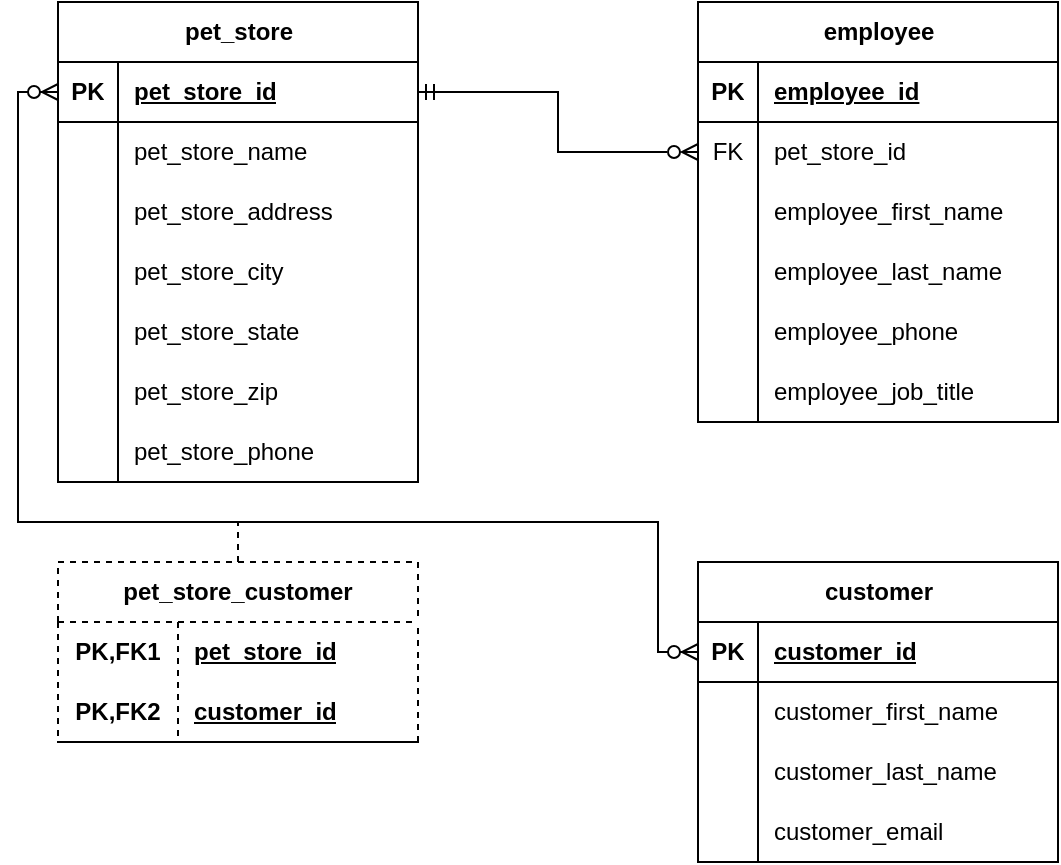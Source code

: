 <mxfile version="22.1.7" type="device">
  <diagram name="Page-1" id="fJhKy4B4WwHkt1dnFSxf">
    <mxGraphModel dx="2284" dy="758" grid="1" gridSize="10" guides="1" tooltips="1" connect="1" arrows="1" fold="1" page="1" pageScale="1" pageWidth="850" pageHeight="1100" background="none" math="0" shadow="0">
      <root>
        <mxCell id="0" />
        <mxCell id="1" parent="0" />
        <mxCell id="c17fmzjmrXh10WeL_6a_-1" value="pet_store" style="shape=table;startSize=30;container=1;collapsible=1;childLayout=tableLayout;fixedRows=1;rowLines=0;fontStyle=1;align=center;resizeLast=1;html=1;" vertex="1" parent="1">
          <mxGeometry y="120" width="180" height="240" as="geometry" />
        </mxCell>
        <mxCell id="c17fmzjmrXh10WeL_6a_-2" value="" style="shape=tableRow;horizontal=0;startSize=0;swimlaneHead=0;swimlaneBody=0;fillColor=none;collapsible=0;dropTarget=0;points=[[0,0.5],[1,0.5]];portConstraint=eastwest;top=0;left=0;right=0;bottom=1;" vertex="1" parent="c17fmzjmrXh10WeL_6a_-1">
          <mxGeometry y="30" width="180" height="30" as="geometry" />
        </mxCell>
        <mxCell id="c17fmzjmrXh10WeL_6a_-3" value="PK" style="shape=partialRectangle;connectable=0;fillColor=none;top=0;left=0;bottom=0;right=0;fontStyle=1;overflow=hidden;whiteSpace=wrap;html=1;" vertex="1" parent="c17fmzjmrXh10WeL_6a_-2">
          <mxGeometry width="30" height="30" as="geometry">
            <mxRectangle width="30" height="30" as="alternateBounds" />
          </mxGeometry>
        </mxCell>
        <mxCell id="c17fmzjmrXh10WeL_6a_-4" value="pet_store_id" style="shape=partialRectangle;connectable=0;fillColor=none;top=0;left=0;bottom=0;right=0;align=left;spacingLeft=6;fontStyle=5;overflow=hidden;whiteSpace=wrap;html=1;" vertex="1" parent="c17fmzjmrXh10WeL_6a_-2">
          <mxGeometry x="30" width="150" height="30" as="geometry">
            <mxRectangle width="150" height="30" as="alternateBounds" />
          </mxGeometry>
        </mxCell>
        <mxCell id="c17fmzjmrXh10WeL_6a_-5" value="" style="shape=tableRow;horizontal=0;startSize=0;swimlaneHead=0;swimlaneBody=0;fillColor=none;collapsible=0;dropTarget=0;points=[[0,0.5],[1,0.5]];portConstraint=eastwest;top=0;left=0;right=0;bottom=0;" vertex="1" parent="c17fmzjmrXh10WeL_6a_-1">
          <mxGeometry y="60" width="180" height="30" as="geometry" />
        </mxCell>
        <mxCell id="c17fmzjmrXh10WeL_6a_-6" value="" style="shape=partialRectangle;connectable=0;fillColor=none;top=0;left=0;bottom=0;right=0;editable=1;overflow=hidden;whiteSpace=wrap;html=1;" vertex="1" parent="c17fmzjmrXh10WeL_6a_-5">
          <mxGeometry width="30" height="30" as="geometry">
            <mxRectangle width="30" height="30" as="alternateBounds" />
          </mxGeometry>
        </mxCell>
        <mxCell id="c17fmzjmrXh10WeL_6a_-7" value="pet_store_name" style="shape=partialRectangle;connectable=0;fillColor=none;top=0;left=0;bottom=0;right=0;align=left;spacingLeft=6;overflow=hidden;whiteSpace=wrap;html=1;" vertex="1" parent="c17fmzjmrXh10WeL_6a_-5">
          <mxGeometry x="30" width="150" height="30" as="geometry">
            <mxRectangle width="150" height="30" as="alternateBounds" />
          </mxGeometry>
        </mxCell>
        <mxCell id="c17fmzjmrXh10WeL_6a_-8" value="" style="shape=tableRow;horizontal=0;startSize=0;swimlaneHead=0;swimlaneBody=0;fillColor=none;collapsible=0;dropTarget=0;points=[[0,0.5],[1,0.5]];portConstraint=eastwest;top=0;left=0;right=0;bottom=0;" vertex="1" parent="c17fmzjmrXh10WeL_6a_-1">
          <mxGeometry y="90" width="180" height="30" as="geometry" />
        </mxCell>
        <mxCell id="c17fmzjmrXh10WeL_6a_-9" value="" style="shape=partialRectangle;connectable=0;fillColor=none;top=0;left=0;bottom=0;right=0;editable=1;overflow=hidden;whiteSpace=wrap;html=1;" vertex="1" parent="c17fmzjmrXh10WeL_6a_-8">
          <mxGeometry width="30" height="30" as="geometry">
            <mxRectangle width="30" height="30" as="alternateBounds" />
          </mxGeometry>
        </mxCell>
        <mxCell id="c17fmzjmrXh10WeL_6a_-10" value="pet_store_address" style="shape=partialRectangle;connectable=0;fillColor=none;top=0;left=0;bottom=0;right=0;align=left;spacingLeft=6;overflow=hidden;whiteSpace=wrap;html=1;" vertex="1" parent="c17fmzjmrXh10WeL_6a_-8">
          <mxGeometry x="30" width="150" height="30" as="geometry">
            <mxRectangle width="150" height="30" as="alternateBounds" />
          </mxGeometry>
        </mxCell>
        <mxCell id="c17fmzjmrXh10WeL_6a_-11" value="" style="shape=tableRow;horizontal=0;startSize=0;swimlaneHead=0;swimlaneBody=0;fillColor=none;collapsible=0;dropTarget=0;points=[[0,0.5],[1,0.5]];portConstraint=eastwest;top=0;left=0;right=0;bottom=0;" vertex="1" parent="c17fmzjmrXh10WeL_6a_-1">
          <mxGeometry y="120" width="180" height="30" as="geometry" />
        </mxCell>
        <mxCell id="c17fmzjmrXh10WeL_6a_-12" value="" style="shape=partialRectangle;connectable=0;fillColor=none;top=0;left=0;bottom=0;right=0;editable=1;overflow=hidden;whiteSpace=wrap;html=1;" vertex="1" parent="c17fmzjmrXh10WeL_6a_-11">
          <mxGeometry width="30" height="30" as="geometry">
            <mxRectangle width="30" height="30" as="alternateBounds" />
          </mxGeometry>
        </mxCell>
        <mxCell id="c17fmzjmrXh10WeL_6a_-13" value="pet_store_city" style="shape=partialRectangle;connectable=0;fillColor=none;top=0;left=0;bottom=0;right=0;align=left;spacingLeft=6;overflow=hidden;whiteSpace=wrap;html=1;" vertex="1" parent="c17fmzjmrXh10WeL_6a_-11">
          <mxGeometry x="30" width="150" height="30" as="geometry">
            <mxRectangle width="150" height="30" as="alternateBounds" />
          </mxGeometry>
        </mxCell>
        <mxCell id="c17fmzjmrXh10WeL_6a_-20" style="shape=tableRow;horizontal=0;startSize=0;swimlaneHead=0;swimlaneBody=0;fillColor=none;collapsible=0;dropTarget=0;points=[[0,0.5],[1,0.5]];portConstraint=eastwest;top=0;left=0;right=0;bottom=0;" vertex="1" parent="c17fmzjmrXh10WeL_6a_-1">
          <mxGeometry y="150" width="180" height="30" as="geometry" />
        </mxCell>
        <mxCell id="c17fmzjmrXh10WeL_6a_-21" style="shape=partialRectangle;connectable=0;fillColor=none;top=0;left=0;bottom=0;right=0;editable=1;overflow=hidden;whiteSpace=wrap;html=1;" vertex="1" parent="c17fmzjmrXh10WeL_6a_-20">
          <mxGeometry width="30" height="30" as="geometry">
            <mxRectangle width="30" height="30" as="alternateBounds" />
          </mxGeometry>
        </mxCell>
        <mxCell id="c17fmzjmrXh10WeL_6a_-22" value="pet_store_state" style="shape=partialRectangle;connectable=0;fillColor=none;top=0;left=0;bottom=0;right=0;align=left;spacingLeft=6;overflow=hidden;whiteSpace=wrap;html=1;" vertex="1" parent="c17fmzjmrXh10WeL_6a_-20">
          <mxGeometry x="30" width="150" height="30" as="geometry">
            <mxRectangle width="150" height="30" as="alternateBounds" />
          </mxGeometry>
        </mxCell>
        <mxCell id="c17fmzjmrXh10WeL_6a_-17" style="shape=tableRow;horizontal=0;startSize=0;swimlaneHead=0;swimlaneBody=0;fillColor=none;collapsible=0;dropTarget=0;points=[[0,0.5],[1,0.5]];portConstraint=eastwest;top=0;left=0;right=0;bottom=0;" vertex="1" parent="c17fmzjmrXh10WeL_6a_-1">
          <mxGeometry y="180" width="180" height="30" as="geometry" />
        </mxCell>
        <mxCell id="c17fmzjmrXh10WeL_6a_-18" style="shape=partialRectangle;connectable=0;fillColor=none;top=0;left=0;bottom=0;right=0;editable=1;overflow=hidden;whiteSpace=wrap;html=1;" vertex="1" parent="c17fmzjmrXh10WeL_6a_-17">
          <mxGeometry width="30" height="30" as="geometry">
            <mxRectangle width="30" height="30" as="alternateBounds" />
          </mxGeometry>
        </mxCell>
        <mxCell id="c17fmzjmrXh10WeL_6a_-19" value="pet_store_zip" style="shape=partialRectangle;connectable=0;fillColor=none;top=0;left=0;bottom=0;right=0;align=left;spacingLeft=6;overflow=hidden;whiteSpace=wrap;html=1;" vertex="1" parent="c17fmzjmrXh10WeL_6a_-17">
          <mxGeometry x="30" width="150" height="30" as="geometry">
            <mxRectangle width="150" height="30" as="alternateBounds" />
          </mxGeometry>
        </mxCell>
        <mxCell id="c17fmzjmrXh10WeL_6a_-14" style="shape=tableRow;horizontal=0;startSize=0;swimlaneHead=0;swimlaneBody=0;fillColor=none;collapsible=0;dropTarget=0;points=[[0,0.5],[1,0.5]];portConstraint=eastwest;top=0;left=0;right=0;bottom=0;" vertex="1" parent="c17fmzjmrXh10WeL_6a_-1">
          <mxGeometry y="210" width="180" height="30" as="geometry" />
        </mxCell>
        <mxCell id="c17fmzjmrXh10WeL_6a_-15" style="shape=partialRectangle;connectable=0;fillColor=none;top=0;left=0;bottom=0;right=0;editable=1;overflow=hidden;whiteSpace=wrap;html=1;" vertex="1" parent="c17fmzjmrXh10WeL_6a_-14">
          <mxGeometry width="30" height="30" as="geometry">
            <mxRectangle width="30" height="30" as="alternateBounds" />
          </mxGeometry>
        </mxCell>
        <mxCell id="c17fmzjmrXh10WeL_6a_-16" value="pet_store_phone" style="shape=partialRectangle;connectable=0;fillColor=none;top=0;left=0;bottom=0;right=0;align=left;spacingLeft=6;overflow=hidden;whiteSpace=wrap;html=1;" vertex="1" parent="c17fmzjmrXh10WeL_6a_-14">
          <mxGeometry x="30" width="150" height="30" as="geometry">
            <mxRectangle width="150" height="30" as="alternateBounds" />
          </mxGeometry>
        </mxCell>
        <mxCell id="c17fmzjmrXh10WeL_6a_-23" value="employee" style="shape=table;startSize=30;container=1;collapsible=1;childLayout=tableLayout;fixedRows=1;rowLines=0;fontStyle=1;align=center;resizeLast=1;html=1;" vertex="1" parent="1">
          <mxGeometry x="320" y="120" width="180" height="210" as="geometry" />
        </mxCell>
        <mxCell id="c17fmzjmrXh10WeL_6a_-24" value="" style="shape=tableRow;horizontal=0;startSize=0;swimlaneHead=0;swimlaneBody=0;fillColor=none;collapsible=0;dropTarget=0;points=[[0,0.5],[1,0.5]];portConstraint=eastwest;top=0;left=0;right=0;bottom=1;" vertex="1" parent="c17fmzjmrXh10WeL_6a_-23">
          <mxGeometry y="30" width="180" height="30" as="geometry" />
        </mxCell>
        <mxCell id="c17fmzjmrXh10WeL_6a_-25" value="PK" style="shape=partialRectangle;connectable=0;fillColor=none;top=0;left=0;bottom=0;right=0;fontStyle=1;overflow=hidden;whiteSpace=wrap;html=1;" vertex="1" parent="c17fmzjmrXh10WeL_6a_-24">
          <mxGeometry width="30" height="30" as="geometry">
            <mxRectangle width="30" height="30" as="alternateBounds" />
          </mxGeometry>
        </mxCell>
        <mxCell id="c17fmzjmrXh10WeL_6a_-26" value="employee_id" style="shape=partialRectangle;connectable=0;fillColor=none;top=0;left=0;bottom=0;right=0;align=left;spacingLeft=6;fontStyle=5;overflow=hidden;whiteSpace=wrap;html=1;" vertex="1" parent="c17fmzjmrXh10WeL_6a_-24">
          <mxGeometry x="30" width="150" height="30" as="geometry">
            <mxRectangle width="150" height="30" as="alternateBounds" />
          </mxGeometry>
        </mxCell>
        <mxCell id="c17fmzjmrXh10WeL_6a_-27" value="" style="shape=tableRow;horizontal=0;startSize=0;swimlaneHead=0;swimlaneBody=0;fillColor=none;collapsible=0;dropTarget=0;points=[[0,0.5],[1,0.5]];portConstraint=eastwest;top=0;left=0;right=0;bottom=0;" vertex="1" parent="c17fmzjmrXh10WeL_6a_-23">
          <mxGeometry y="60" width="180" height="30" as="geometry" />
        </mxCell>
        <mxCell id="c17fmzjmrXh10WeL_6a_-28" value="FK" style="shape=partialRectangle;connectable=0;fillColor=none;top=0;left=0;bottom=0;right=0;editable=1;overflow=hidden;whiteSpace=wrap;html=1;" vertex="1" parent="c17fmzjmrXh10WeL_6a_-27">
          <mxGeometry width="30" height="30" as="geometry">
            <mxRectangle width="30" height="30" as="alternateBounds" />
          </mxGeometry>
        </mxCell>
        <mxCell id="c17fmzjmrXh10WeL_6a_-29" value="pet_store_id" style="shape=partialRectangle;connectable=0;fillColor=none;top=0;left=0;bottom=0;right=0;align=left;spacingLeft=6;overflow=hidden;whiteSpace=wrap;html=1;" vertex="1" parent="c17fmzjmrXh10WeL_6a_-27">
          <mxGeometry x="30" width="150" height="30" as="geometry">
            <mxRectangle width="150" height="30" as="alternateBounds" />
          </mxGeometry>
        </mxCell>
        <mxCell id="c17fmzjmrXh10WeL_6a_-30" value="" style="shape=tableRow;horizontal=0;startSize=0;swimlaneHead=0;swimlaneBody=0;fillColor=none;collapsible=0;dropTarget=0;points=[[0,0.5],[1,0.5]];portConstraint=eastwest;top=0;left=0;right=0;bottom=0;" vertex="1" parent="c17fmzjmrXh10WeL_6a_-23">
          <mxGeometry y="90" width="180" height="30" as="geometry" />
        </mxCell>
        <mxCell id="c17fmzjmrXh10WeL_6a_-31" value="" style="shape=partialRectangle;connectable=0;fillColor=none;top=0;left=0;bottom=0;right=0;editable=1;overflow=hidden;whiteSpace=wrap;html=1;" vertex="1" parent="c17fmzjmrXh10WeL_6a_-30">
          <mxGeometry width="30" height="30" as="geometry">
            <mxRectangle width="30" height="30" as="alternateBounds" />
          </mxGeometry>
        </mxCell>
        <mxCell id="c17fmzjmrXh10WeL_6a_-32" value="employee_first_name" style="shape=partialRectangle;connectable=0;fillColor=none;top=0;left=0;bottom=0;right=0;align=left;spacingLeft=6;overflow=hidden;whiteSpace=wrap;html=1;" vertex="1" parent="c17fmzjmrXh10WeL_6a_-30">
          <mxGeometry x="30" width="150" height="30" as="geometry">
            <mxRectangle width="150" height="30" as="alternateBounds" />
          </mxGeometry>
        </mxCell>
        <mxCell id="c17fmzjmrXh10WeL_6a_-33" value="" style="shape=tableRow;horizontal=0;startSize=0;swimlaneHead=0;swimlaneBody=0;fillColor=none;collapsible=0;dropTarget=0;points=[[0,0.5],[1,0.5]];portConstraint=eastwest;top=0;left=0;right=0;bottom=0;" vertex="1" parent="c17fmzjmrXh10WeL_6a_-23">
          <mxGeometry y="120" width="180" height="30" as="geometry" />
        </mxCell>
        <mxCell id="c17fmzjmrXh10WeL_6a_-34" value="" style="shape=partialRectangle;connectable=0;fillColor=none;top=0;left=0;bottom=0;right=0;editable=1;overflow=hidden;whiteSpace=wrap;html=1;" vertex="1" parent="c17fmzjmrXh10WeL_6a_-33">
          <mxGeometry width="30" height="30" as="geometry">
            <mxRectangle width="30" height="30" as="alternateBounds" />
          </mxGeometry>
        </mxCell>
        <mxCell id="c17fmzjmrXh10WeL_6a_-35" value="employee_last_name" style="shape=partialRectangle;connectable=0;fillColor=none;top=0;left=0;bottom=0;right=0;align=left;spacingLeft=6;overflow=hidden;whiteSpace=wrap;html=1;" vertex="1" parent="c17fmzjmrXh10WeL_6a_-33">
          <mxGeometry x="30" width="150" height="30" as="geometry">
            <mxRectangle width="150" height="30" as="alternateBounds" />
          </mxGeometry>
        </mxCell>
        <mxCell id="c17fmzjmrXh10WeL_6a_-39" style="shape=tableRow;horizontal=0;startSize=0;swimlaneHead=0;swimlaneBody=0;fillColor=none;collapsible=0;dropTarget=0;points=[[0,0.5],[1,0.5]];portConstraint=eastwest;top=0;left=0;right=0;bottom=0;" vertex="1" parent="c17fmzjmrXh10WeL_6a_-23">
          <mxGeometry y="150" width="180" height="30" as="geometry" />
        </mxCell>
        <mxCell id="c17fmzjmrXh10WeL_6a_-40" style="shape=partialRectangle;connectable=0;fillColor=none;top=0;left=0;bottom=0;right=0;editable=1;overflow=hidden;whiteSpace=wrap;html=1;" vertex="1" parent="c17fmzjmrXh10WeL_6a_-39">
          <mxGeometry width="30" height="30" as="geometry">
            <mxRectangle width="30" height="30" as="alternateBounds" />
          </mxGeometry>
        </mxCell>
        <mxCell id="c17fmzjmrXh10WeL_6a_-41" value="employee_phone" style="shape=partialRectangle;connectable=0;fillColor=none;top=0;left=0;bottom=0;right=0;align=left;spacingLeft=6;overflow=hidden;whiteSpace=wrap;html=1;" vertex="1" parent="c17fmzjmrXh10WeL_6a_-39">
          <mxGeometry x="30" width="150" height="30" as="geometry">
            <mxRectangle width="150" height="30" as="alternateBounds" />
          </mxGeometry>
        </mxCell>
        <mxCell id="c17fmzjmrXh10WeL_6a_-36" style="shape=tableRow;horizontal=0;startSize=0;swimlaneHead=0;swimlaneBody=0;fillColor=none;collapsible=0;dropTarget=0;points=[[0,0.5],[1,0.5]];portConstraint=eastwest;top=0;left=0;right=0;bottom=0;" vertex="1" parent="c17fmzjmrXh10WeL_6a_-23">
          <mxGeometry y="180" width="180" height="30" as="geometry" />
        </mxCell>
        <mxCell id="c17fmzjmrXh10WeL_6a_-37" style="shape=partialRectangle;connectable=0;fillColor=none;top=0;left=0;bottom=0;right=0;editable=1;overflow=hidden;whiteSpace=wrap;html=1;" vertex="1" parent="c17fmzjmrXh10WeL_6a_-36">
          <mxGeometry width="30" height="30" as="geometry">
            <mxRectangle width="30" height="30" as="alternateBounds" />
          </mxGeometry>
        </mxCell>
        <mxCell id="c17fmzjmrXh10WeL_6a_-38" value="employee_job_title" style="shape=partialRectangle;connectable=0;fillColor=none;top=0;left=0;bottom=0;right=0;align=left;spacingLeft=6;overflow=hidden;whiteSpace=wrap;html=1;" vertex="1" parent="c17fmzjmrXh10WeL_6a_-36">
          <mxGeometry x="30" width="150" height="30" as="geometry">
            <mxRectangle width="150" height="30" as="alternateBounds" />
          </mxGeometry>
        </mxCell>
        <mxCell id="c17fmzjmrXh10WeL_6a_-42" value="customer" style="shape=table;startSize=30;container=1;collapsible=1;childLayout=tableLayout;fixedRows=1;rowLines=0;fontStyle=1;align=center;resizeLast=1;html=1;" vertex="1" parent="1">
          <mxGeometry x="320" y="400" width="180" height="150" as="geometry" />
        </mxCell>
        <mxCell id="c17fmzjmrXh10WeL_6a_-43" value="" style="shape=tableRow;horizontal=0;startSize=0;swimlaneHead=0;swimlaneBody=0;fillColor=none;collapsible=0;dropTarget=0;points=[[0,0.5],[1,0.5]];portConstraint=eastwest;top=0;left=0;right=0;bottom=1;" vertex="1" parent="c17fmzjmrXh10WeL_6a_-42">
          <mxGeometry y="30" width="180" height="30" as="geometry" />
        </mxCell>
        <mxCell id="c17fmzjmrXh10WeL_6a_-44" value="PK" style="shape=partialRectangle;connectable=0;fillColor=none;top=0;left=0;bottom=0;right=0;fontStyle=1;overflow=hidden;whiteSpace=wrap;html=1;" vertex="1" parent="c17fmzjmrXh10WeL_6a_-43">
          <mxGeometry width="30" height="30" as="geometry">
            <mxRectangle width="30" height="30" as="alternateBounds" />
          </mxGeometry>
        </mxCell>
        <mxCell id="c17fmzjmrXh10WeL_6a_-45" value="customer_id" style="shape=partialRectangle;connectable=0;fillColor=none;top=0;left=0;bottom=0;right=0;align=left;spacingLeft=6;fontStyle=5;overflow=hidden;whiteSpace=wrap;html=1;" vertex="1" parent="c17fmzjmrXh10WeL_6a_-43">
          <mxGeometry x="30" width="150" height="30" as="geometry">
            <mxRectangle width="150" height="30" as="alternateBounds" />
          </mxGeometry>
        </mxCell>
        <mxCell id="c17fmzjmrXh10WeL_6a_-46" value="" style="shape=tableRow;horizontal=0;startSize=0;swimlaneHead=0;swimlaneBody=0;fillColor=none;collapsible=0;dropTarget=0;points=[[0,0.5],[1,0.5]];portConstraint=eastwest;top=0;left=0;right=0;bottom=0;" vertex="1" parent="c17fmzjmrXh10WeL_6a_-42">
          <mxGeometry y="60" width="180" height="30" as="geometry" />
        </mxCell>
        <mxCell id="c17fmzjmrXh10WeL_6a_-47" value="" style="shape=partialRectangle;connectable=0;fillColor=none;top=0;left=0;bottom=0;right=0;editable=1;overflow=hidden;whiteSpace=wrap;html=1;" vertex="1" parent="c17fmzjmrXh10WeL_6a_-46">
          <mxGeometry width="30" height="30" as="geometry">
            <mxRectangle width="30" height="30" as="alternateBounds" />
          </mxGeometry>
        </mxCell>
        <mxCell id="c17fmzjmrXh10WeL_6a_-48" value="customer_first_name" style="shape=partialRectangle;connectable=0;fillColor=none;top=0;left=0;bottom=0;right=0;align=left;spacingLeft=6;overflow=hidden;whiteSpace=wrap;html=1;" vertex="1" parent="c17fmzjmrXh10WeL_6a_-46">
          <mxGeometry x="30" width="150" height="30" as="geometry">
            <mxRectangle width="150" height="30" as="alternateBounds" />
          </mxGeometry>
        </mxCell>
        <mxCell id="c17fmzjmrXh10WeL_6a_-49" value="" style="shape=tableRow;horizontal=0;startSize=0;swimlaneHead=0;swimlaneBody=0;fillColor=none;collapsible=0;dropTarget=0;points=[[0,0.5],[1,0.5]];portConstraint=eastwest;top=0;left=0;right=0;bottom=0;" vertex="1" parent="c17fmzjmrXh10WeL_6a_-42">
          <mxGeometry y="90" width="180" height="30" as="geometry" />
        </mxCell>
        <mxCell id="c17fmzjmrXh10WeL_6a_-50" value="" style="shape=partialRectangle;connectable=0;fillColor=none;top=0;left=0;bottom=0;right=0;editable=1;overflow=hidden;whiteSpace=wrap;html=1;" vertex="1" parent="c17fmzjmrXh10WeL_6a_-49">
          <mxGeometry width="30" height="30" as="geometry">
            <mxRectangle width="30" height="30" as="alternateBounds" />
          </mxGeometry>
        </mxCell>
        <mxCell id="c17fmzjmrXh10WeL_6a_-51" value="customer_last_name" style="shape=partialRectangle;connectable=0;fillColor=none;top=0;left=0;bottom=0;right=0;align=left;spacingLeft=6;overflow=hidden;whiteSpace=wrap;html=1;" vertex="1" parent="c17fmzjmrXh10WeL_6a_-49">
          <mxGeometry x="30" width="150" height="30" as="geometry">
            <mxRectangle width="150" height="30" as="alternateBounds" />
          </mxGeometry>
        </mxCell>
        <mxCell id="c17fmzjmrXh10WeL_6a_-52" value="" style="shape=tableRow;horizontal=0;startSize=0;swimlaneHead=0;swimlaneBody=0;fillColor=none;collapsible=0;dropTarget=0;points=[[0,0.5],[1,0.5]];portConstraint=eastwest;top=0;left=0;right=0;bottom=0;" vertex="1" parent="c17fmzjmrXh10WeL_6a_-42">
          <mxGeometry y="120" width="180" height="30" as="geometry" />
        </mxCell>
        <mxCell id="c17fmzjmrXh10WeL_6a_-53" value="" style="shape=partialRectangle;connectable=0;fillColor=none;top=0;left=0;bottom=0;right=0;editable=1;overflow=hidden;whiteSpace=wrap;html=1;" vertex="1" parent="c17fmzjmrXh10WeL_6a_-52">
          <mxGeometry width="30" height="30" as="geometry">
            <mxRectangle width="30" height="30" as="alternateBounds" />
          </mxGeometry>
        </mxCell>
        <mxCell id="c17fmzjmrXh10WeL_6a_-54" value="customer_email" style="shape=partialRectangle;connectable=0;fillColor=none;top=0;left=0;bottom=0;right=0;align=left;spacingLeft=6;overflow=hidden;whiteSpace=wrap;html=1;" vertex="1" parent="c17fmzjmrXh10WeL_6a_-52">
          <mxGeometry x="30" width="150" height="30" as="geometry">
            <mxRectangle width="150" height="30" as="alternateBounds" />
          </mxGeometry>
        </mxCell>
        <mxCell id="c17fmzjmrXh10WeL_6a_-55" value="" style="fontSize=12;html=1;endArrow=ERzeroToMany;rounded=0;startArrow=ERmandOne;startFill=0;endFill=0;edgeStyle=orthogonalEdgeStyle;entryX=0;entryY=0.5;entryDx=0;entryDy=0;exitX=1;exitY=0.5;exitDx=0;exitDy=0;" edge="1" parent="1" source="c17fmzjmrXh10WeL_6a_-2" target="c17fmzjmrXh10WeL_6a_-27">
          <mxGeometry width="100" height="100" relative="1" as="geometry">
            <mxPoint x="210" y="240" as="sourcePoint" />
            <mxPoint x="470" y="340" as="targetPoint" />
          </mxGeometry>
        </mxCell>
        <mxCell id="c17fmzjmrXh10WeL_6a_-56" value="pet_store_customer" style="shape=table;startSize=30;container=1;collapsible=1;childLayout=tableLayout;fixedRows=1;rowLines=0;fontStyle=1;align=center;resizeLast=1;html=1;whiteSpace=wrap;dashed=1;" vertex="1" parent="1">
          <mxGeometry y="400" width="180" height="90" as="geometry" />
        </mxCell>
        <mxCell id="c17fmzjmrXh10WeL_6a_-57" value="" style="shape=tableRow;horizontal=0;startSize=0;swimlaneHead=0;swimlaneBody=0;fillColor=none;collapsible=0;dropTarget=0;points=[[0,0.5],[1,0.5]];portConstraint=eastwest;top=0;left=0;right=0;bottom=0;html=1;" vertex="1" parent="c17fmzjmrXh10WeL_6a_-56">
          <mxGeometry y="30" width="180" height="30" as="geometry" />
        </mxCell>
        <mxCell id="c17fmzjmrXh10WeL_6a_-58" value="PK,FK1" style="shape=partialRectangle;connectable=0;fillColor=none;top=0;left=0;bottom=0;right=0;fontStyle=1;overflow=hidden;html=1;whiteSpace=wrap;" vertex="1" parent="c17fmzjmrXh10WeL_6a_-57">
          <mxGeometry width="60" height="30" as="geometry">
            <mxRectangle width="60" height="30" as="alternateBounds" />
          </mxGeometry>
        </mxCell>
        <mxCell id="c17fmzjmrXh10WeL_6a_-59" value="pet_store_id" style="shape=partialRectangle;connectable=0;fillColor=none;top=0;left=0;bottom=0;right=0;align=left;spacingLeft=6;fontStyle=5;overflow=hidden;html=1;whiteSpace=wrap;" vertex="1" parent="c17fmzjmrXh10WeL_6a_-57">
          <mxGeometry x="60" width="120" height="30" as="geometry">
            <mxRectangle width="120" height="30" as="alternateBounds" />
          </mxGeometry>
        </mxCell>
        <mxCell id="c17fmzjmrXh10WeL_6a_-60" value="" style="shape=tableRow;horizontal=0;startSize=0;swimlaneHead=0;swimlaneBody=0;fillColor=none;collapsible=0;dropTarget=0;points=[[0,0.5],[1,0.5]];portConstraint=eastwest;top=0;left=0;right=0;bottom=1;html=1;" vertex="1" parent="c17fmzjmrXh10WeL_6a_-56">
          <mxGeometry y="60" width="180" height="30" as="geometry" />
        </mxCell>
        <mxCell id="c17fmzjmrXh10WeL_6a_-61" value="PK,FK2" style="shape=partialRectangle;connectable=0;fillColor=none;top=0;left=0;bottom=0;right=0;fontStyle=1;overflow=hidden;html=1;whiteSpace=wrap;" vertex="1" parent="c17fmzjmrXh10WeL_6a_-60">
          <mxGeometry width="60" height="30" as="geometry">
            <mxRectangle width="60" height="30" as="alternateBounds" />
          </mxGeometry>
        </mxCell>
        <mxCell id="c17fmzjmrXh10WeL_6a_-62" value="customer_id" style="shape=partialRectangle;connectable=0;fillColor=none;top=0;left=0;bottom=0;right=0;align=left;spacingLeft=6;fontStyle=5;overflow=hidden;html=1;whiteSpace=wrap;" vertex="1" parent="c17fmzjmrXh10WeL_6a_-60">
          <mxGeometry x="60" width="120" height="30" as="geometry">
            <mxRectangle width="120" height="30" as="alternateBounds" />
          </mxGeometry>
        </mxCell>
        <mxCell id="c17fmzjmrXh10WeL_6a_-69" value="" style="edgeStyle=orthogonalEdgeStyle;fontSize=12;html=1;endArrow=ERzeroToMany;endFill=1;startArrow=ERzeroToMany;rounded=0;entryX=0;entryY=0.5;entryDx=0;entryDy=0;exitX=0;exitY=0.5;exitDx=0;exitDy=0;" edge="1" parent="1" source="c17fmzjmrXh10WeL_6a_-43" target="c17fmzjmrXh10WeL_6a_-2">
          <mxGeometry width="100" height="100" relative="1" as="geometry">
            <mxPoint x="370" y="440" as="sourcePoint" />
            <mxPoint x="470" y="340" as="targetPoint" />
            <Array as="points">
              <mxPoint x="300" y="445" />
              <mxPoint x="300" y="380" />
              <mxPoint x="-20" y="380" />
              <mxPoint x="-20" y="165" />
            </Array>
          </mxGeometry>
        </mxCell>
        <mxCell id="c17fmzjmrXh10WeL_6a_-70" value="" style="endArrow=none;html=1;rounded=0;exitX=0.5;exitY=0;exitDx=0;exitDy=0;dashed=1;" edge="1" parent="1" source="c17fmzjmrXh10WeL_6a_-56">
          <mxGeometry relative="1" as="geometry">
            <mxPoint x="90" y="380" as="sourcePoint" />
            <mxPoint x="90" y="380" as="targetPoint" />
          </mxGeometry>
        </mxCell>
      </root>
    </mxGraphModel>
  </diagram>
</mxfile>
